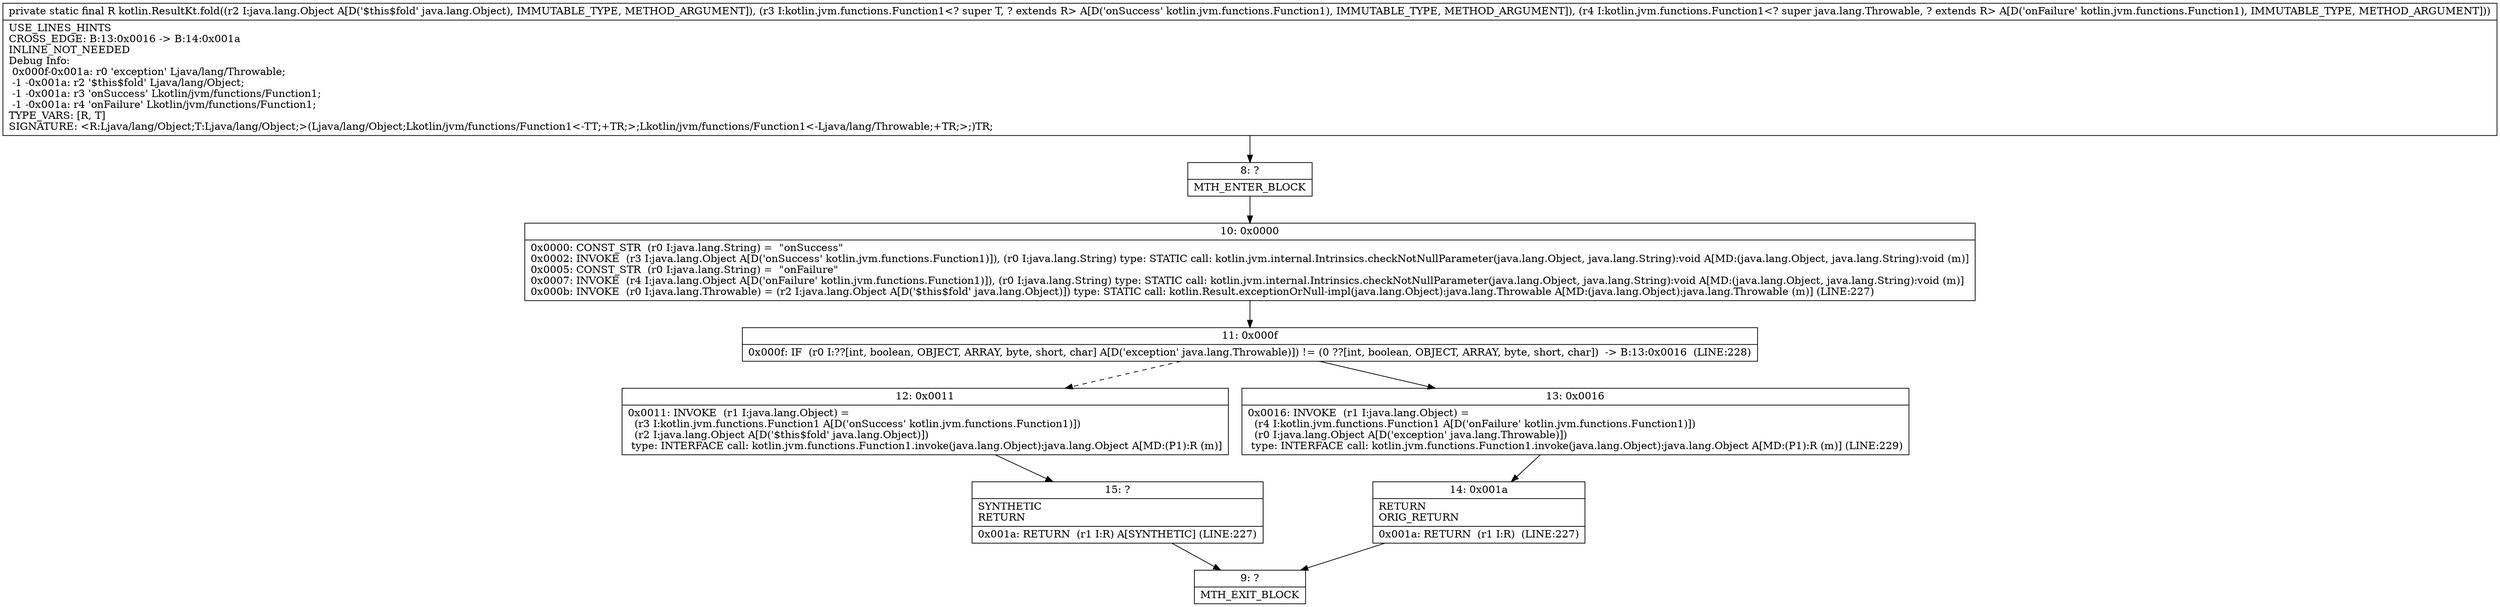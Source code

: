 digraph "CFG forkotlin.ResultKt.fold(Ljava\/lang\/Object;Lkotlin\/jvm\/functions\/Function1;Lkotlin\/jvm\/functions\/Function1;)Ljava\/lang\/Object;" {
Node_8 [shape=record,label="{8\:\ ?|MTH_ENTER_BLOCK\l}"];
Node_10 [shape=record,label="{10\:\ 0x0000|0x0000: CONST_STR  (r0 I:java.lang.String) =  \"onSuccess\" \l0x0002: INVOKE  (r3 I:java.lang.Object A[D('onSuccess' kotlin.jvm.functions.Function1)]), (r0 I:java.lang.String) type: STATIC call: kotlin.jvm.internal.Intrinsics.checkNotNullParameter(java.lang.Object, java.lang.String):void A[MD:(java.lang.Object, java.lang.String):void (m)]\l0x0005: CONST_STR  (r0 I:java.lang.String) =  \"onFailure\" \l0x0007: INVOKE  (r4 I:java.lang.Object A[D('onFailure' kotlin.jvm.functions.Function1)]), (r0 I:java.lang.String) type: STATIC call: kotlin.jvm.internal.Intrinsics.checkNotNullParameter(java.lang.Object, java.lang.String):void A[MD:(java.lang.Object, java.lang.String):void (m)]\l0x000b: INVOKE  (r0 I:java.lang.Throwable) = (r2 I:java.lang.Object A[D('$this$fold' java.lang.Object)]) type: STATIC call: kotlin.Result.exceptionOrNull\-impl(java.lang.Object):java.lang.Throwable A[MD:(java.lang.Object):java.lang.Throwable (m)] (LINE:227)\l}"];
Node_11 [shape=record,label="{11\:\ 0x000f|0x000f: IF  (r0 I:??[int, boolean, OBJECT, ARRAY, byte, short, char] A[D('exception' java.lang.Throwable)]) != (0 ??[int, boolean, OBJECT, ARRAY, byte, short, char])  \-\> B:13:0x0016  (LINE:228)\l}"];
Node_12 [shape=record,label="{12\:\ 0x0011|0x0011: INVOKE  (r1 I:java.lang.Object) = \l  (r3 I:kotlin.jvm.functions.Function1 A[D('onSuccess' kotlin.jvm.functions.Function1)])\l  (r2 I:java.lang.Object A[D('$this$fold' java.lang.Object)])\l type: INTERFACE call: kotlin.jvm.functions.Function1.invoke(java.lang.Object):java.lang.Object A[MD:(P1):R (m)]\l}"];
Node_15 [shape=record,label="{15\:\ ?|SYNTHETIC\lRETURN\l|0x001a: RETURN  (r1 I:R) A[SYNTHETIC] (LINE:227)\l}"];
Node_9 [shape=record,label="{9\:\ ?|MTH_EXIT_BLOCK\l}"];
Node_13 [shape=record,label="{13\:\ 0x0016|0x0016: INVOKE  (r1 I:java.lang.Object) = \l  (r4 I:kotlin.jvm.functions.Function1 A[D('onFailure' kotlin.jvm.functions.Function1)])\l  (r0 I:java.lang.Object A[D('exception' java.lang.Throwable)])\l type: INTERFACE call: kotlin.jvm.functions.Function1.invoke(java.lang.Object):java.lang.Object A[MD:(P1):R (m)] (LINE:229)\l}"];
Node_14 [shape=record,label="{14\:\ 0x001a|RETURN\lORIG_RETURN\l|0x001a: RETURN  (r1 I:R)  (LINE:227)\l}"];
MethodNode[shape=record,label="{private static final R kotlin.ResultKt.fold((r2 I:java.lang.Object A[D('$this$fold' java.lang.Object), IMMUTABLE_TYPE, METHOD_ARGUMENT]), (r3 I:kotlin.jvm.functions.Function1\<? super T, ? extends R\> A[D('onSuccess' kotlin.jvm.functions.Function1), IMMUTABLE_TYPE, METHOD_ARGUMENT]), (r4 I:kotlin.jvm.functions.Function1\<? super java.lang.Throwable, ? extends R\> A[D('onFailure' kotlin.jvm.functions.Function1), IMMUTABLE_TYPE, METHOD_ARGUMENT]))  | USE_LINES_HINTS\lCROSS_EDGE: B:13:0x0016 \-\> B:14:0x001a\lINLINE_NOT_NEEDED\lDebug Info:\l  0x000f\-0x001a: r0 'exception' Ljava\/lang\/Throwable;\l  \-1 \-0x001a: r2 '$this$fold' Ljava\/lang\/Object;\l  \-1 \-0x001a: r3 'onSuccess' Lkotlin\/jvm\/functions\/Function1;\l  \-1 \-0x001a: r4 'onFailure' Lkotlin\/jvm\/functions\/Function1;\lTYPE_VARS: [R, T]\lSIGNATURE: \<R:Ljava\/lang\/Object;T:Ljava\/lang\/Object;\>(Ljava\/lang\/Object;Lkotlin\/jvm\/functions\/Function1\<\-TT;+TR;\>;Lkotlin\/jvm\/functions\/Function1\<\-Ljava\/lang\/Throwable;+TR;\>;)TR;\l}"];
MethodNode -> Node_8;Node_8 -> Node_10;
Node_10 -> Node_11;
Node_11 -> Node_12[style=dashed];
Node_11 -> Node_13;
Node_12 -> Node_15;
Node_15 -> Node_9;
Node_13 -> Node_14;
Node_14 -> Node_9;
}


